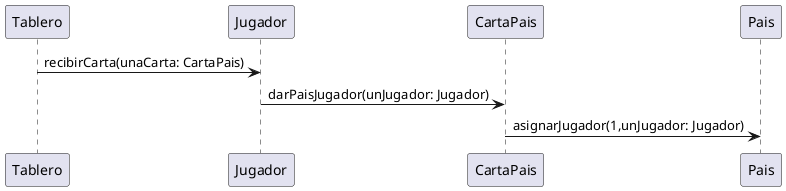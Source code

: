 @startuml DiagramaDeSecuenciaAJugadorLeCartaPais-v0.1

Tablero -> Jugador: recibirCarta(unaCarta: CartaPais)
Jugador -> CartaPais: darPaisJugador(unJugador: Jugador)
CartaPais -> Pais: asignarJugador(1,unJugador: Jugador)


@enduml